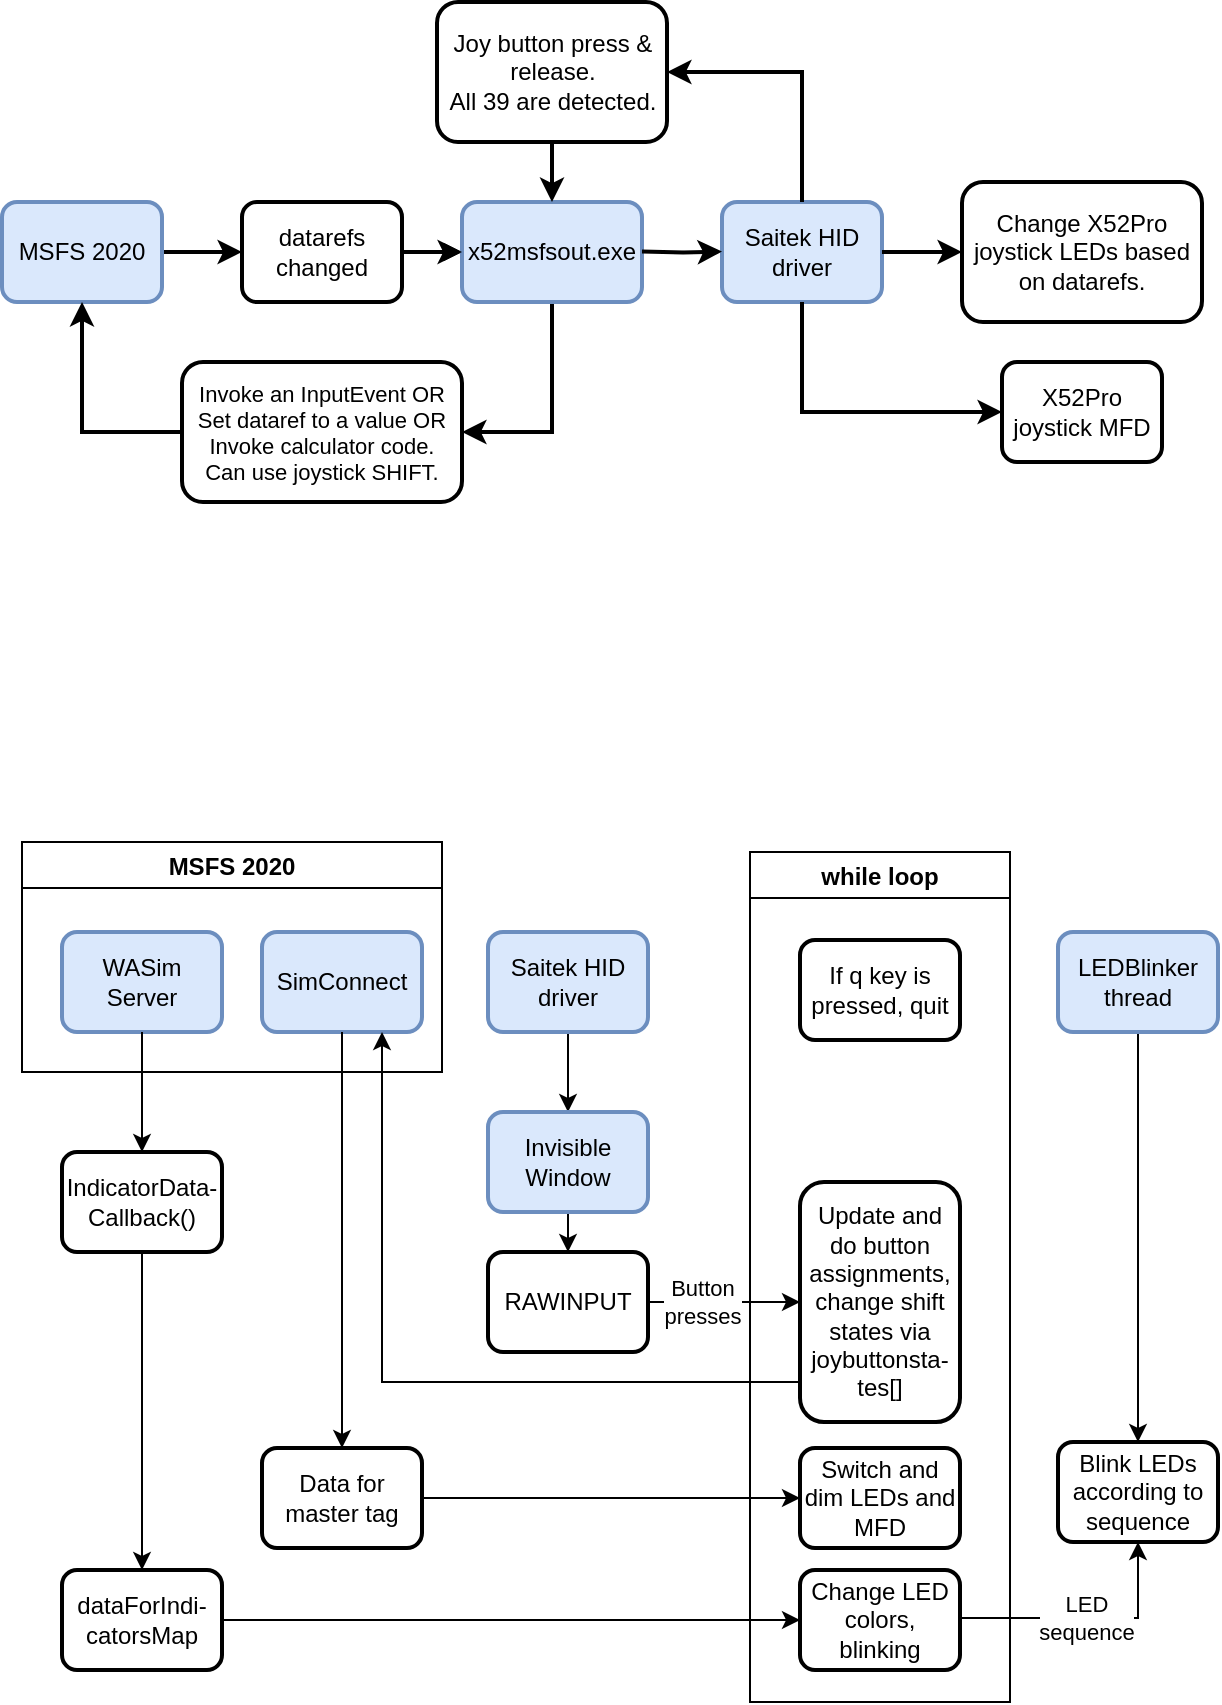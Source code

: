 <mxfile version="26.0.16">
  <diagram name="Page-1" id="36fVFwdLU3KJVhieT6A0">
    <mxGraphModel dx="767" dy="690" grid="1" gridSize="10" guides="1" tooltips="1" connect="1" arrows="1" fold="1" page="1" pageScale="1" pageWidth="827" pageHeight="2269" math="0" shadow="0">
      <root>
        <mxCell id="0" />
        <mxCell id="1" parent="0" />
        <mxCell id="wzlOJnsFVU8UCbpgs3wZ-8" style="edgeStyle=orthogonalEdgeStyle;rounded=0;orthogonalLoop=1;jettySize=auto;html=1;entryX=0;entryY=0.5;entryDx=0;entryDy=0;strokeWidth=2;" parent="1" source="aeD9bXsrbBF4PYYZ3pfm-1" target="aeD9bXsrbBF4PYYZ3pfm-4" edge="1">
          <mxGeometry relative="1" as="geometry" />
        </mxCell>
        <mxCell id="aeD9bXsrbBF4PYYZ3pfm-1" value="MSFS 2020" style="rounded=1;whiteSpace=wrap;html=1;fillColor=#dae8fc;strokeColor=#6c8ebf;strokeWidth=2;" parent="1" vertex="1">
          <mxGeometry x="10" y="110" width="80" height="50" as="geometry" />
        </mxCell>
        <mxCell id="aeD9bXsrbBF4PYYZ3pfm-3" value="Joy button press &amp;amp; release.&lt;br&gt;All 39 are detected." style="rounded=1;whiteSpace=wrap;html=1;strokeWidth=2;" parent="1" vertex="1">
          <mxGeometry x="227.5" y="10" width="115" height="70" as="geometry" />
        </mxCell>
        <mxCell id="wzlOJnsFVU8UCbpgs3wZ-7" value="" style="edgeStyle=orthogonalEdgeStyle;rounded=0;orthogonalLoop=1;jettySize=auto;html=1;" parent="1" source="aeD9bXsrbBF4PYYZ3pfm-4" target="aeD9bXsrbBF4PYYZ3pfm-6" edge="1">
          <mxGeometry relative="1" as="geometry" />
        </mxCell>
        <mxCell id="aeD9bXsrbBF4PYYZ3pfm-4" value="datarefs changed" style="rounded=1;whiteSpace=wrap;html=1;strokeWidth=2;" parent="1" vertex="1">
          <mxGeometry x="130" y="110" width="80" height="50" as="geometry" />
        </mxCell>
        <mxCell id="wzlOJnsFVU8UCbpgs3wZ-9" style="edgeStyle=orthogonalEdgeStyle;rounded=0;orthogonalLoop=1;jettySize=auto;html=1;entryX=1;entryY=0.5;entryDx=0;entryDy=0;strokeWidth=2;" parent="1" source="aeD9bXsrbBF4PYYZ3pfm-6" target="wzlOJnsFVU8UCbpgs3wZ-5" edge="1">
          <mxGeometry relative="1" as="geometry" />
        </mxCell>
        <mxCell id="aeD9bXsrbBF4PYYZ3pfm-6" value="x52msfsout.exe" style="rounded=1;whiteSpace=wrap;html=1;fillColor=#dae8fc;strokeColor=#6c8ebf;strokeWidth=2;" parent="1" vertex="1">
          <mxGeometry x="240" y="110" width="90" height="50" as="geometry" />
        </mxCell>
        <mxCell id="aeD9bXsrbBF4PYYZ3pfm-7" value="Change X52Pro joystick LEDs based on datarefs." style="rounded=1;whiteSpace=wrap;html=1;strokeWidth=2;" parent="1" vertex="1">
          <mxGeometry x="490" y="100" width="120" height="70" as="geometry" />
        </mxCell>
        <mxCell id="aeD9bXsrbBF4PYYZ3pfm-8" value="Saitek HID driver" style="rounded=1;whiteSpace=wrap;html=1;strokeWidth=2;fillColor=#dae8fc;strokeColor=#6c8ebf;" parent="1" vertex="1">
          <mxGeometry x="370" y="110" width="80" height="50" as="geometry" />
        </mxCell>
        <mxCell id="aeD9bXsrbBF4PYYZ3pfm-9" value="X52Pro joystick MFD" style="rounded=1;whiteSpace=wrap;html=1;strokeWidth=2;" parent="1" vertex="1">
          <mxGeometry x="510" y="190" width="80" height="50" as="geometry" />
        </mxCell>
        <mxCell id="aeD9bXsrbBF4PYYZ3pfm-11" value="" style="edgeStyle=orthogonalEdgeStyle;rounded=0;orthogonalLoop=1;jettySize=auto;html=1;strokeWidth=2;exitX=1;exitY=0.5;exitDx=0;exitDy=0;entryX=0;entryY=0.5;entryDx=0;entryDy=0;" parent="1" source="aeD9bXsrbBF4PYYZ3pfm-8" target="aeD9bXsrbBF4PYYZ3pfm-7" edge="1">
          <mxGeometry relative="1" as="geometry">
            <mxPoint x="465" y="134.76" as="sourcePoint" />
            <mxPoint x="550" y="134.76" as="targetPoint" />
          </mxGeometry>
        </mxCell>
        <mxCell id="aeD9bXsrbBF4PYYZ3pfm-14" value="" style="edgeStyle=orthogonalEdgeStyle;rounded=0;orthogonalLoop=1;jettySize=auto;html=1;strokeWidth=2;exitX=1;exitY=0.5;exitDx=0;exitDy=0;entryX=0;entryY=0.5;entryDx=0;entryDy=0;" parent="1" edge="1">
          <mxGeometry relative="1" as="geometry">
            <mxPoint x="330" y="134.75" as="sourcePoint" />
            <mxPoint x="370" y="134.75" as="targetPoint" />
          </mxGeometry>
        </mxCell>
        <mxCell id="wzlOJnsFVU8UCbpgs3wZ-2" value="" style="edgeStyle=orthogonalEdgeStyle;rounded=0;orthogonalLoop=1;jettySize=auto;html=1;strokeWidth=2;exitX=0.5;exitY=0;exitDx=0;exitDy=0;entryX=1;entryY=0.5;entryDx=0;entryDy=0;" parent="1" source="aeD9bXsrbBF4PYYZ3pfm-8" target="aeD9bXsrbBF4PYYZ3pfm-3" edge="1">
          <mxGeometry relative="1" as="geometry">
            <mxPoint x="420" y="90" as="sourcePoint" />
            <mxPoint x="370" y="40" as="targetPoint" />
          </mxGeometry>
        </mxCell>
        <mxCell id="wzlOJnsFVU8UCbpgs3wZ-3" value="" style="edgeStyle=orthogonalEdgeStyle;rounded=0;orthogonalLoop=1;jettySize=auto;html=1;strokeWidth=2;exitX=0.5;exitY=1;exitDx=0;exitDy=0;entryX=0.5;entryY=0;entryDx=0;entryDy=0;" parent="1" source="aeD9bXsrbBF4PYYZ3pfm-3" target="aeD9bXsrbBF4PYYZ3pfm-6" edge="1">
          <mxGeometry relative="1" as="geometry">
            <mxPoint x="350" y="80" as="sourcePoint" />
            <mxPoint x="390" y="80" as="targetPoint" />
          </mxGeometry>
        </mxCell>
        <mxCell id="wzlOJnsFVU8UCbpgs3wZ-4" value="" style="edgeStyle=orthogonalEdgeStyle;rounded=0;orthogonalLoop=1;jettySize=auto;html=1;strokeWidth=2;exitX=0.5;exitY=1;exitDx=0;exitDy=0;entryX=0;entryY=0.5;entryDx=0;entryDy=0;" parent="1" source="aeD9bXsrbBF4PYYZ3pfm-8" target="aeD9bXsrbBF4PYYZ3pfm-9" edge="1">
          <mxGeometry relative="1" as="geometry">
            <mxPoint x="450" y="214.74" as="sourcePoint" />
            <mxPoint x="490" y="214.74" as="targetPoint" />
          </mxGeometry>
        </mxCell>
        <mxCell id="wzlOJnsFVU8UCbpgs3wZ-10" style="edgeStyle=orthogonalEdgeStyle;rounded=0;orthogonalLoop=1;jettySize=auto;html=1;entryX=0.5;entryY=1;entryDx=0;entryDy=0;strokeWidth=2;" parent="1" source="wzlOJnsFVU8UCbpgs3wZ-5" target="aeD9bXsrbBF4PYYZ3pfm-1" edge="1">
          <mxGeometry relative="1" as="geometry" />
        </mxCell>
        <mxCell id="wzlOJnsFVU8UCbpgs3wZ-5" value="&lt;span style=&quot;font-size: 11px; text-wrap: nowrap; background-color: rgb(255, 255, 255);&quot;&gt;Invoke an InputEvent OR&lt;/span&gt;&lt;div style=&quot;font-size: 11px; text-wrap: nowrap;&quot;&gt;Set dataref to a value OR&lt;/div&gt;&lt;div style=&quot;font-size: 11px; text-wrap: nowrap;&quot;&gt;Invoke calculator code.&lt;/div&gt;&lt;div style=&quot;font-size: 11px; text-wrap: nowrap;&quot;&gt;Can use joystick SHIFT.&lt;/div&gt;" style="rounded=1;whiteSpace=wrap;html=1;strokeWidth=2;" parent="1" vertex="1">
          <mxGeometry x="100" y="190" width="140" height="70" as="geometry" />
        </mxCell>
        <mxCell id="wzlOJnsFVU8UCbpgs3wZ-6" value="" style="edgeStyle=orthogonalEdgeStyle;rounded=0;orthogonalLoop=1;jettySize=auto;html=1;strokeWidth=2;exitX=1;exitY=0.5;exitDx=0;exitDy=0;entryX=0;entryY=0.5;entryDx=0;entryDy=0;" parent="1" source="aeD9bXsrbBF4PYYZ3pfm-4" target="aeD9bXsrbBF4PYYZ3pfm-6" edge="1">
          <mxGeometry relative="1" as="geometry">
            <mxPoint x="210" y="170" as="sourcePoint" />
            <mxPoint x="250" y="170" as="targetPoint" />
          </mxGeometry>
        </mxCell>
        <mxCell id="VTiv6Ih5ESwg_2tpx5fb-3" style="edgeStyle=orthogonalEdgeStyle;rounded=0;orthogonalLoop=1;jettySize=auto;html=1;entryX=0.5;entryY=0;entryDx=0;entryDy=0;" parent="1" source="VTiv6Ih5ESwg_2tpx5fb-1" target="VTiv6Ih5ESwg_2tpx5fb-2" edge="1">
          <mxGeometry relative="1" as="geometry" />
        </mxCell>
        <mxCell id="VTiv6Ih5ESwg_2tpx5fb-1" value="LEDBlinker thread" style="rounded=1;whiteSpace=wrap;html=1;fillColor=#dae8fc;strokeColor=#6c8ebf;strokeWidth=2;" parent="1" vertex="1">
          <mxGeometry x="538" y="475" width="80" height="50" as="geometry" />
        </mxCell>
        <mxCell id="VTiv6Ih5ESwg_2tpx5fb-2" value="Blink LEDs according to sequence" style="rounded=1;whiteSpace=wrap;html=1;strokeWidth=2;" parent="1" vertex="1">
          <mxGeometry x="538" y="730" width="80" height="50" as="geometry" />
        </mxCell>
        <mxCell id="VTiv6Ih5ESwg_2tpx5fb-6" style="edgeStyle=orthogonalEdgeStyle;rounded=0;orthogonalLoop=1;jettySize=auto;html=1;entryX=0.5;entryY=0;entryDx=0;entryDy=0;" parent="1" source="VTiv6Ih5ESwg_2tpx5fb-4" target="VTiv6Ih5ESwg_2tpx5fb-5" edge="1">
          <mxGeometry relative="1" as="geometry" />
        </mxCell>
        <mxCell id="VTiv6Ih5ESwg_2tpx5fb-4" value="Saitek HID driver" style="rounded=1;whiteSpace=wrap;html=1;strokeWidth=2;fillColor=#dae8fc;strokeColor=#6c8ebf;" parent="1" vertex="1">
          <mxGeometry x="253" y="475" width="80" height="50" as="geometry" />
        </mxCell>
        <mxCell id="VTiv6Ih5ESwg_2tpx5fb-38" style="edgeStyle=orthogonalEdgeStyle;rounded=0;orthogonalLoop=1;jettySize=auto;html=1;entryX=0.5;entryY=0;entryDx=0;entryDy=0;" parent="1" source="VTiv6Ih5ESwg_2tpx5fb-5" target="VTiv6Ih5ESwg_2tpx5fb-7" edge="1">
          <mxGeometry relative="1" as="geometry" />
        </mxCell>
        <mxCell id="VTiv6Ih5ESwg_2tpx5fb-5" value="Invisible Window" style="rounded=1;whiteSpace=wrap;html=1;strokeWidth=2;fillColor=#dae8fc;strokeColor=#6c8ebf;" parent="1" vertex="1">
          <mxGeometry x="253" y="565" width="80" height="50" as="geometry" />
        </mxCell>
        <mxCell id="VTiv6Ih5ESwg_2tpx5fb-24" value="Button&lt;br&gt;presses" style="edgeStyle=orthogonalEdgeStyle;rounded=0;orthogonalLoop=1;jettySize=auto;html=1;entryX=0;entryY=0.5;entryDx=0;entryDy=0;" parent="1" source="VTiv6Ih5ESwg_2tpx5fb-7" target="VTiv6Ih5ESwg_2tpx5fb-22" edge="1">
          <mxGeometry x="-0.289" relative="1" as="geometry">
            <mxPoint as="offset" />
          </mxGeometry>
        </mxCell>
        <mxCell id="VTiv6Ih5ESwg_2tpx5fb-7" value="RAWINPUT" style="rounded=1;whiteSpace=wrap;html=1;strokeWidth=2;" parent="1" vertex="1">
          <mxGeometry x="253" y="635" width="80" height="50" as="geometry" />
        </mxCell>
        <mxCell id="VTiv6Ih5ESwg_2tpx5fb-9" value="MSFS 2020" style="swimlane;" parent="1" vertex="1">
          <mxGeometry x="20" y="430" width="210" height="115" as="geometry">
            <mxRectangle x="160" y="420" width="100" height="30" as="alternateBounds" />
          </mxGeometry>
        </mxCell>
        <mxCell id="VTiv6Ih5ESwg_2tpx5fb-8" value="SimConnect" style="rounded=1;whiteSpace=wrap;html=1;fillColor=#dae8fc;strokeColor=#6c8ebf;strokeWidth=2;" parent="VTiv6Ih5ESwg_2tpx5fb-9" vertex="1">
          <mxGeometry x="120" y="45" width="80" height="50" as="geometry" />
        </mxCell>
        <mxCell id="VTiv6Ih5ESwg_2tpx5fb-10" value="WASim Server" style="rounded=1;whiteSpace=wrap;html=1;fillColor=#dae8fc;strokeColor=#6c8ebf;strokeWidth=2;" parent="VTiv6Ih5ESwg_2tpx5fb-9" vertex="1">
          <mxGeometry x="20" y="45" width="80" height="50" as="geometry" />
        </mxCell>
        <mxCell id="VTiv6Ih5ESwg_2tpx5fb-35" style="edgeStyle=orthogonalEdgeStyle;rounded=0;orthogonalLoop=1;jettySize=auto;html=1;entryX=0.5;entryY=0;entryDx=0;entryDy=0;" parent="1" source="VTiv6Ih5ESwg_2tpx5fb-11" target="VTiv6Ih5ESwg_2tpx5fb-33" edge="1">
          <mxGeometry relative="1" as="geometry" />
        </mxCell>
        <mxCell id="VTiv6Ih5ESwg_2tpx5fb-11" value="IndicatorData-&lt;br&gt;Callback()" style="rounded=1;whiteSpace=wrap;html=1;strokeWidth=2;" parent="1" vertex="1">
          <mxGeometry x="40" y="585" width="80" height="50" as="geometry" />
        </mxCell>
        <mxCell id="VTiv6Ih5ESwg_2tpx5fb-29" style="edgeStyle=orthogonalEdgeStyle;rounded=0;orthogonalLoop=1;jettySize=auto;html=1;entryX=0;entryY=0.5;entryDx=0;entryDy=0;" parent="1" source="VTiv6Ih5ESwg_2tpx5fb-12" target="VTiv6Ih5ESwg_2tpx5fb-28" edge="1">
          <mxGeometry relative="1" as="geometry" />
        </mxCell>
        <mxCell id="VTiv6Ih5ESwg_2tpx5fb-12" value="Data for master tag" style="rounded=1;whiteSpace=wrap;html=1;strokeWidth=2;" parent="1" vertex="1">
          <mxGeometry x="140" y="733" width="80" height="50" as="geometry" />
        </mxCell>
        <mxCell id="VTiv6Ih5ESwg_2tpx5fb-20" style="edgeStyle=orthogonalEdgeStyle;rounded=0;orthogonalLoop=1;jettySize=auto;html=1;entryX=0.5;entryY=0;entryDx=0;entryDy=0;" parent="1" source="VTiv6Ih5ESwg_2tpx5fb-8" target="VTiv6Ih5ESwg_2tpx5fb-12" edge="1">
          <mxGeometry relative="1" as="geometry" />
        </mxCell>
        <mxCell id="VTiv6Ih5ESwg_2tpx5fb-21" value="while loop" style="swimlane;" parent="1" vertex="1">
          <mxGeometry x="384" y="435" width="130" height="425" as="geometry" />
        </mxCell>
        <mxCell id="VTiv6Ih5ESwg_2tpx5fb-22" value="Update and do button assignments,&lt;br&gt;change shift states via joybuttonsta-tes[]" style="rounded=1;whiteSpace=wrap;html=1;strokeWidth=2;" parent="VTiv6Ih5ESwg_2tpx5fb-21" vertex="1">
          <mxGeometry x="25" y="165" width="80" height="120" as="geometry" />
        </mxCell>
        <mxCell id="VTiv6Ih5ESwg_2tpx5fb-26" value="If q key is pressed, quit" style="rounded=1;whiteSpace=wrap;html=1;strokeWidth=2;" parent="VTiv6Ih5ESwg_2tpx5fb-21" vertex="1">
          <mxGeometry x="25" y="44" width="80" height="50" as="geometry" />
        </mxCell>
        <mxCell id="VTiv6Ih5ESwg_2tpx5fb-28" value="Switch and dim LEDs and MFD" style="rounded=1;whiteSpace=wrap;html=1;strokeWidth=2;" parent="VTiv6Ih5ESwg_2tpx5fb-21" vertex="1">
          <mxGeometry x="25" y="298" width="80" height="50" as="geometry" />
        </mxCell>
        <mxCell id="VTiv6Ih5ESwg_2tpx5fb-32" value="Change LED colors, blinking" style="rounded=1;whiteSpace=wrap;html=1;strokeWidth=2;" parent="VTiv6Ih5ESwg_2tpx5fb-21" vertex="1">
          <mxGeometry x="25" y="359" width="80" height="50" as="geometry" />
        </mxCell>
        <mxCell id="VTiv6Ih5ESwg_2tpx5fb-36" style="edgeStyle=orthogonalEdgeStyle;rounded=0;orthogonalLoop=1;jettySize=auto;html=1;entryX=0;entryY=0.5;entryDx=0;entryDy=0;" parent="1" source="VTiv6Ih5ESwg_2tpx5fb-33" target="VTiv6Ih5ESwg_2tpx5fb-32" edge="1">
          <mxGeometry relative="1" as="geometry" />
        </mxCell>
        <mxCell id="VTiv6Ih5ESwg_2tpx5fb-33" value="dataForIndi-catorsMap" style="rounded=1;whiteSpace=wrap;html=1;strokeWidth=2;" parent="1" vertex="1">
          <mxGeometry x="40" y="794" width="80" height="50" as="geometry" />
        </mxCell>
        <mxCell id="VTiv6Ih5ESwg_2tpx5fb-34" style="edgeStyle=orthogonalEdgeStyle;rounded=0;orthogonalLoop=1;jettySize=auto;html=1;entryX=0.5;entryY=0;entryDx=0;entryDy=0;" parent="1" source="VTiv6Ih5ESwg_2tpx5fb-10" target="VTiv6Ih5ESwg_2tpx5fb-11" edge="1">
          <mxGeometry relative="1" as="geometry" />
        </mxCell>
        <mxCell id="VTiv6Ih5ESwg_2tpx5fb-39" style="edgeStyle=orthogonalEdgeStyle;rounded=0;orthogonalLoop=1;jettySize=auto;html=1;entryX=0.75;entryY=1;entryDx=0;entryDy=0;exitX=0;exitY=0.75;exitDx=0;exitDy=0;" parent="1" source="VTiv6Ih5ESwg_2tpx5fb-22" target="VTiv6Ih5ESwg_2tpx5fb-8" edge="1">
          <mxGeometry relative="1" as="geometry">
            <Array as="points">
              <mxPoint x="409" y="700" />
              <mxPoint x="200" y="700" />
            </Array>
          </mxGeometry>
        </mxCell>
        <mxCell id="VTiv6Ih5ESwg_2tpx5fb-42" value="LED&lt;br&gt;sequence" style="edgeStyle=orthogonalEdgeStyle;rounded=0;orthogonalLoop=1;jettySize=auto;html=1;entryX=0.5;entryY=1;entryDx=0;entryDy=0;exitX=1;exitY=0.5;exitDx=0;exitDy=0;" parent="1" source="VTiv6Ih5ESwg_2tpx5fb-32" target="VTiv6Ih5ESwg_2tpx5fb-2" edge="1">
          <mxGeometry relative="1" as="geometry">
            <Array as="points">
              <mxPoint x="520" y="818" />
              <mxPoint x="609" y="818" />
            </Array>
            <mxPoint x="560" y="810" as="sourcePoint" />
            <mxPoint x="581" y="848" as="targetPoint" />
          </mxGeometry>
        </mxCell>
      </root>
    </mxGraphModel>
  </diagram>
</mxfile>
